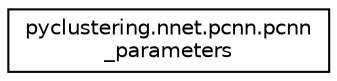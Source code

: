 digraph "Graphical Class Hierarchy"
{
 // INTERACTIVE_SVG=YES
  edge [fontname="Helvetica",fontsize="10",labelfontname="Helvetica",labelfontsize="10"];
  node [fontname="Helvetica",fontsize="10",shape=record];
  rankdir="LR";
  Node0 [label="pyclustering.nnet.pcnn.pcnn\l_parameters",height=0.2,width=0.4,color="black", fillcolor="white", style="filled",URL="$d4/d87/classpyclustering_1_1nnet_1_1pcnn_1_1pcnn__parameters.html",tooltip="Parameters for pulse coupled neural network. "];
}
